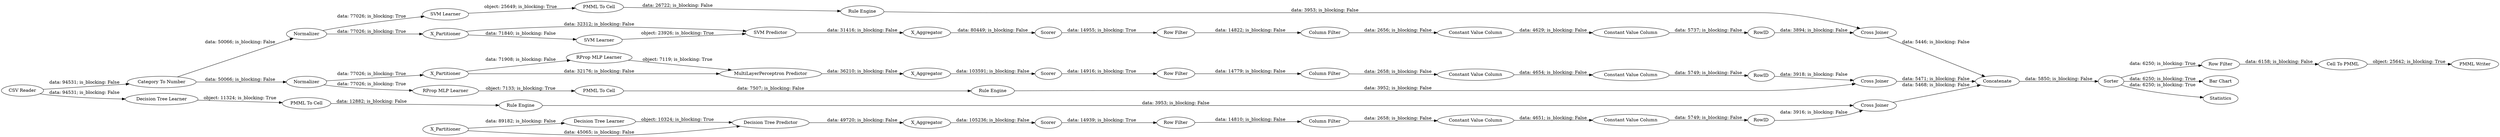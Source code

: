 digraph {
	"-7704354938222692532_53" [label="Row Filter"]
	"8266867612913542623_292" [label="Constant Value Column"]
	"920564870278472809_39" [label="Cross Joiner"]
	"930744845352474027_22" [label="PMML To Cell"]
	"8266867612913542623_34" [label="Rule Engine"]
	"930744845352474027_38" [label="Cross Joiner"]
	"-7704354938222692532_52" [label=Sorter]
	"8266867612913542623_38" [label="Cross Joiner"]
	"8266867612913542623_31" [label="Decision Tree Learner"]
	"930744845352474027_293" [label=RowID]
	"930744845352474027_31" [label="RProp MLP Learner"]
	"920564870278472809_9" [label="Row Filter"]
	"930744845352474027_7" [label=X_Aggregator]
	"930744845352474027_40" [label=Scorer]
	"920564870278472809_35" [label="Rule Engine"]
	"8266867612913542623_7" [label=X_Aggregator]
	"920564870278472809_33" [label="SVM Learner"]
	"8266867612913542623_290" [label="Constant Value Column"]
	"920564870278472809_294" [label="Column Filter"]
	"930744845352474027_294" [label="Column Filter"]
	"930744845352474027_9" [label="Row Filter"]
	"930744845352474027_34" [label="Rule Engine"]
	"8266867612913542623_28" [label="PMML To Cell"]
	"920564870278472809_41" [label=Scorer]
	"920564870278472809_40" [label=Normalizer]
	"-7704354938222692532_61" [label="PMML Writer"]
	"920564870278472809_293" [label=RowID]
	"920564870278472809_7" [label=X_Aggregator]
	"920564870278472809_292" [label="Constant Value Column"]
	"930744845352474027_32" [label="MultiLayerPerceptron Predictor"]
	"930744845352474027_2" [label=X_Partitioner]
	"8266867612913542623_39" [label=Scorer]
	"8266867612913542623_32" [label="Decision Tree Predictor"]
	"920564870278472809_2" [label=X_Partitioner]
	"8266867612913542623_33" [label="Decision Tree Learner"]
	"-7704354938222692532_58" [label="Category To Number"]
	"-7704354938222692532_59" [label="Bar Chart"]
	"930744845352474027_290" [label="Constant Value Column"]
	"8266867612913542623_2" [label=X_Partitioner]
	"8266867612913542623_9" [label="Row Filter"]
	"-7704354938222692532_63" [label=Statistics]
	"920564870278472809_32" [label="SVM Predictor"]
	"-7704354938222692532_60" [label=Concatenate]
	"930744845352474027_292" [label="Constant Value Column"]
	"920564870278472809_31" [label="SVM Learner"]
	"920564870278472809_290" [label="Constant Value Column"]
	"-7704354938222692532_54" [label="Cell To PMML"]
	"8266867612913542623_293" [label=RowID]
	"930744845352474027_35" [label="RProp MLP Learner"]
	"930744845352474027_39" [label=Normalizer]
	"8266867612913542623_294" [label="Column Filter"]
	"-7704354938222692532_62" [label="CSV Reader"]
	"920564870278472809_34" [label="PMML To Cell"]
	"930744845352474027_32" -> "930744845352474027_7" [label="data: 36210; is_blocking: False"]
	"930744845352474027_39" -> "930744845352474027_2" [label="data: 77026; is_blocking: True"]
	"930744845352474027_38" -> "-7704354938222692532_60" [label="data: 5471; is_blocking: False"]
	"930744845352474027_293" -> "930744845352474027_38" [label="data: 3918; is_blocking: False"]
	"-7704354938222692532_62" -> "-7704354938222692532_58" [label="data: 94531; is_blocking: False"]
	"8266867612913542623_292" -> "8266867612913542623_293" [label="data: 5749; is_blocking: False"]
	"8266867612913542623_293" -> "8266867612913542623_38" [label="data: 3916; is_blocking: False"]
	"8266867612913542623_294" -> "8266867612913542623_290" [label="data: 2658; is_blocking: False"]
	"8266867612913542623_38" -> "-7704354938222692532_60" [label="data: 5468; is_blocking: False"]
	"930744845352474027_31" -> "930744845352474027_32" [label="object: 7119; is_blocking: True"]
	"920564870278472809_290" -> "920564870278472809_292" [label="data: 4629; is_blocking: False"]
	"930744845352474027_22" -> "930744845352474027_34" [label="data: 7507; is_blocking: False"]
	"930744845352474027_40" -> "930744845352474027_9" [label="data: 14916; is_blocking: True"]
	"920564870278472809_293" -> "920564870278472809_39" [label="data: 3894; is_blocking: False"]
	"920564870278472809_34" -> "920564870278472809_35" [label="data: 26722; is_blocking: False"]
	"-7704354938222692532_52" -> "-7704354938222692532_63" [label="data: 6250; is_blocking: True"]
	"920564870278472809_33" -> "920564870278472809_34" [label="object: 25649; is_blocking: True"]
	"920564870278472809_294" -> "920564870278472809_290" [label="data: 2656; is_blocking: False"]
	"-7704354938222692532_60" -> "-7704354938222692532_52" [label="data: 5850; is_blocking: False"]
	"920564870278472809_2" -> "920564870278472809_32" [label="data: 32312; is_blocking: False"]
	"8266867612913542623_33" -> "8266867612913542623_28" [label="object: 11324; is_blocking: True"]
	"930744845352474027_290" -> "930744845352474027_292" [label="data: 4654; is_blocking: False"]
	"920564870278472809_7" -> "920564870278472809_41" [label="data: 80449; is_blocking: False"]
	"930744845352474027_35" -> "930744845352474027_22" [label="object: 7133; is_blocking: True"]
	"8266867612913542623_28" -> "8266867612913542623_34" [label="data: 12882; is_blocking: False"]
	"920564870278472809_40" -> "920564870278472809_2" [label="data: 77026; is_blocking: True"]
	"-7704354938222692532_53" -> "-7704354938222692532_54" [label="data: 6158; is_blocking: False"]
	"-7704354938222692532_58" -> "930744845352474027_39" [label="data: 50066; is_blocking: False"]
	"-7704354938222692532_58" -> "920564870278472809_40" [label="data: 50066; is_blocking: False"]
	"920564870278472809_40" -> "920564870278472809_33" [label="data: 77026; is_blocking: True"]
	"8266867612913542623_2" -> "8266867612913542623_32" [label="data: 45065; is_blocking: False"]
	"8266867612913542623_7" -> "8266867612913542623_39" [label="data: 105236; is_blocking: False"]
	"930744845352474027_2" -> "930744845352474027_32" [label="data: 32176; is_blocking: False"]
	"-7704354938222692532_52" -> "-7704354938222692532_53" [label="data: 6250; is_blocking: True"]
	"930744845352474027_294" -> "930744845352474027_290" [label="data: 2658; is_blocking: False"]
	"930744845352474027_292" -> "930744845352474027_293" [label="data: 5749; is_blocking: False"]
	"930744845352474027_2" -> "930744845352474027_31" [label="data: 71908; is_blocking: False"]
	"920564870278472809_32" -> "920564870278472809_7" [label="data: 31416; is_blocking: False"]
	"-7704354938222692532_62" -> "8266867612913542623_33" [label="data: 94531; is_blocking: False"]
	"8266867612913542623_31" -> "8266867612913542623_32" [label="object: 10324; is_blocking: True"]
	"8266867612913542623_9" -> "8266867612913542623_294" [label="data: 14810; is_blocking: False"]
	"8266867612913542623_32" -> "8266867612913542623_7" [label="data: 49720; is_blocking: False"]
	"8266867612913542623_34" -> "8266867612913542623_38" [label="data: 3953; is_blocking: False"]
	"920564870278472809_292" -> "920564870278472809_293" [label="data: 5737; is_blocking: False"]
	"920564870278472809_35" -> "920564870278472809_39" [label="data: 3953; is_blocking: False"]
	"920564870278472809_31" -> "920564870278472809_32" [label="object: 23926; is_blocking: True"]
	"930744845352474027_34" -> "930744845352474027_38" [label="data: 3952; is_blocking: False"]
	"920564870278472809_41" -> "920564870278472809_9" [label="data: 14955; is_blocking: True"]
	"920564870278472809_2" -> "920564870278472809_31" [label="data: 71840; is_blocking: False"]
	"920564870278472809_9" -> "920564870278472809_294" [label="data: 14822; is_blocking: False"]
	"920564870278472809_39" -> "-7704354938222692532_60" [label="data: 5446; is_blocking: False"]
	"930744845352474027_39" -> "930744845352474027_35" [label="data: 77026; is_blocking: True"]
	"8266867612913542623_2" -> "8266867612913542623_31" [label="data: 89182; is_blocking: False"]
	"930744845352474027_7" -> "930744845352474027_40" [label="data: 103591; is_blocking: False"]
	"-7704354938222692532_54" -> "-7704354938222692532_61" [label="object: 25642; is_blocking: True"]
	"8266867612913542623_290" -> "8266867612913542623_292" [label="data: 4651; is_blocking: False"]
	"-7704354938222692532_52" -> "-7704354938222692532_59" [label="data: 6250; is_blocking: True"]
	"8266867612913542623_39" -> "8266867612913542623_9" [label="data: 14939; is_blocking: True"]
	"930744845352474027_9" -> "930744845352474027_294" [label="data: 14779; is_blocking: False"]
	rankdir=LR
}
